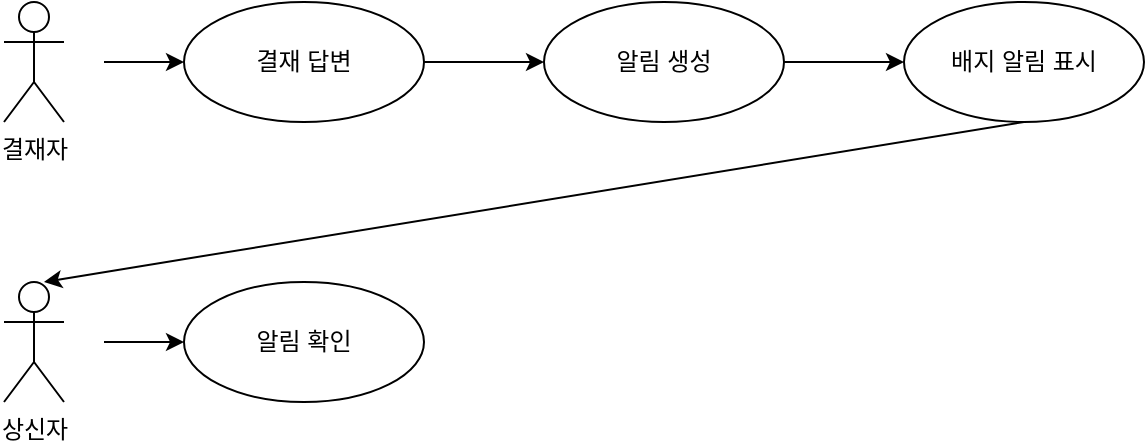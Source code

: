 <mxfile version="26.0.16">
  <diagram name="페이지-1" id="DKJEJJquOrz6qWJuDARE">
    <mxGraphModel dx="670" dy="329" grid="1" gridSize="10" guides="1" tooltips="1" connect="1" arrows="1" fold="1" page="1" pageScale="1" pageWidth="827" pageHeight="1169" math="0" shadow="0">
      <root>
        <mxCell id="0" />
        <mxCell id="1" parent="0" />
        <mxCell id="X5y1v5B0LnAX-15asI5x-27" value="결재 답변" style="ellipse;whiteSpace=wrap;html=1;" vertex="1" parent="1">
          <mxGeometry x="150" y="100" width="120" height="60" as="geometry" />
        </mxCell>
        <mxCell id="X5y1v5B0LnAX-15asI5x-28" value="알림 생성" style="ellipse;whiteSpace=wrap;html=1;" vertex="1" parent="1">
          <mxGeometry x="330" y="100" width="120" height="60" as="geometry" />
        </mxCell>
        <mxCell id="X5y1v5B0LnAX-15asI5x-29" value="알림 확인" style="ellipse;whiteSpace=wrap;html=1;" vertex="1" parent="1">
          <mxGeometry x="150" y="240" width="120" height="60" as="geometry" />
        </mxCell>
        <mxCell id="X5y1v5B0LnAX-15asI5x-30" value="배지 알림 표시" style="ellipse;whiteSpace=wrap;html=1;" vertex="1" parent="1">
          <mxGeometry x="510" y="100" width="120" height="60" as="geometry" />
        </mxCell>
        <mxCell id="X5y1v5B0LnAX-15asI5x-31" edge="1" parent="1" target="X5y1v5B0LnAX-15asI5x-27">
          <mxGeometry relative="1" as="geometry">
            <mxPoint x="110" y="130" as="sourcePoint" />
          </mxGeometry>
        </mxCell>
        <mxCell id="X5y1v5B0LnAX-15asI5x-32" edge="1" parent="1" source="X5y1v5B0LnAX-15asI5x-27" target="X5y1v5B0LnAX-15asI5x-28">
          <mxGeometry relative="1" as="geometry" />
        </mxCell>
        <mxCell id="X5y1v5B0LnAX-15asI5x-33" edge="1" parent="1" target="X5y1v5B0LnAX-15asI5x-29">
          <mxGeometry relative="1" as="geometry">
            <mxPoint x="110" y="270" as="sourcePoint" />
          </mxGeometry>
        </mxCell>
        <mxCell id="X5y1v5B0LnAX-15asI5x-34" edge="1" parent="1" source="X5y1v5B0LnAX-15asI5x-28" target="X5y1v5B0LnAX-15asI5x-30">
          <mxGeometry relative="1" as="geometry" />
        </mxCell>
        <mxCell id="X5y1v5B0LnAX-15asI5x-35" style="entryX=0.5;entryY=0;entryDx=0;entryDy=0;exitX=0.5;exitY=1;exitDx=0;exitDy=0;" edge="1" parent="1" source="X5y1v5B0LnAX-15asI5x-30">
          <mxGeometry relative="1" as="geometry">
            <mxPoint x="570" y="170" as="sourcePoint" />
            <mxPoint x="80" y="240" as="targetPoint" />
          </mxGeometry>
        </mxCell>
        <mxCell id="X5y1v5B0LnAX-15asI5x-36" value="결재자" style="shape=umlActor;verticalLabelPosition=bottom;verticalAlign=top;html=1;outlineConnect=0;" vertex="1" parent="1">
          <mxGeometry x="60" y="100" width="30" height="60" as="geometry" />
        </mxCell>
        <mxCell id="X5y1v5B0LnAX-15asI5x-37" value="상신자" style="shape=umlActor;verticalLabelPosition=bottom;verticalAlign=top;html=1;outlineConnect=0;" vertex="1" parent="1">
          <mxGeometry x="60" y="240" width="30" height="60" as="geometry" />
        </mxCell>
      </root>
    </mxGraphModel>
  </diagram>
</mxfile>
